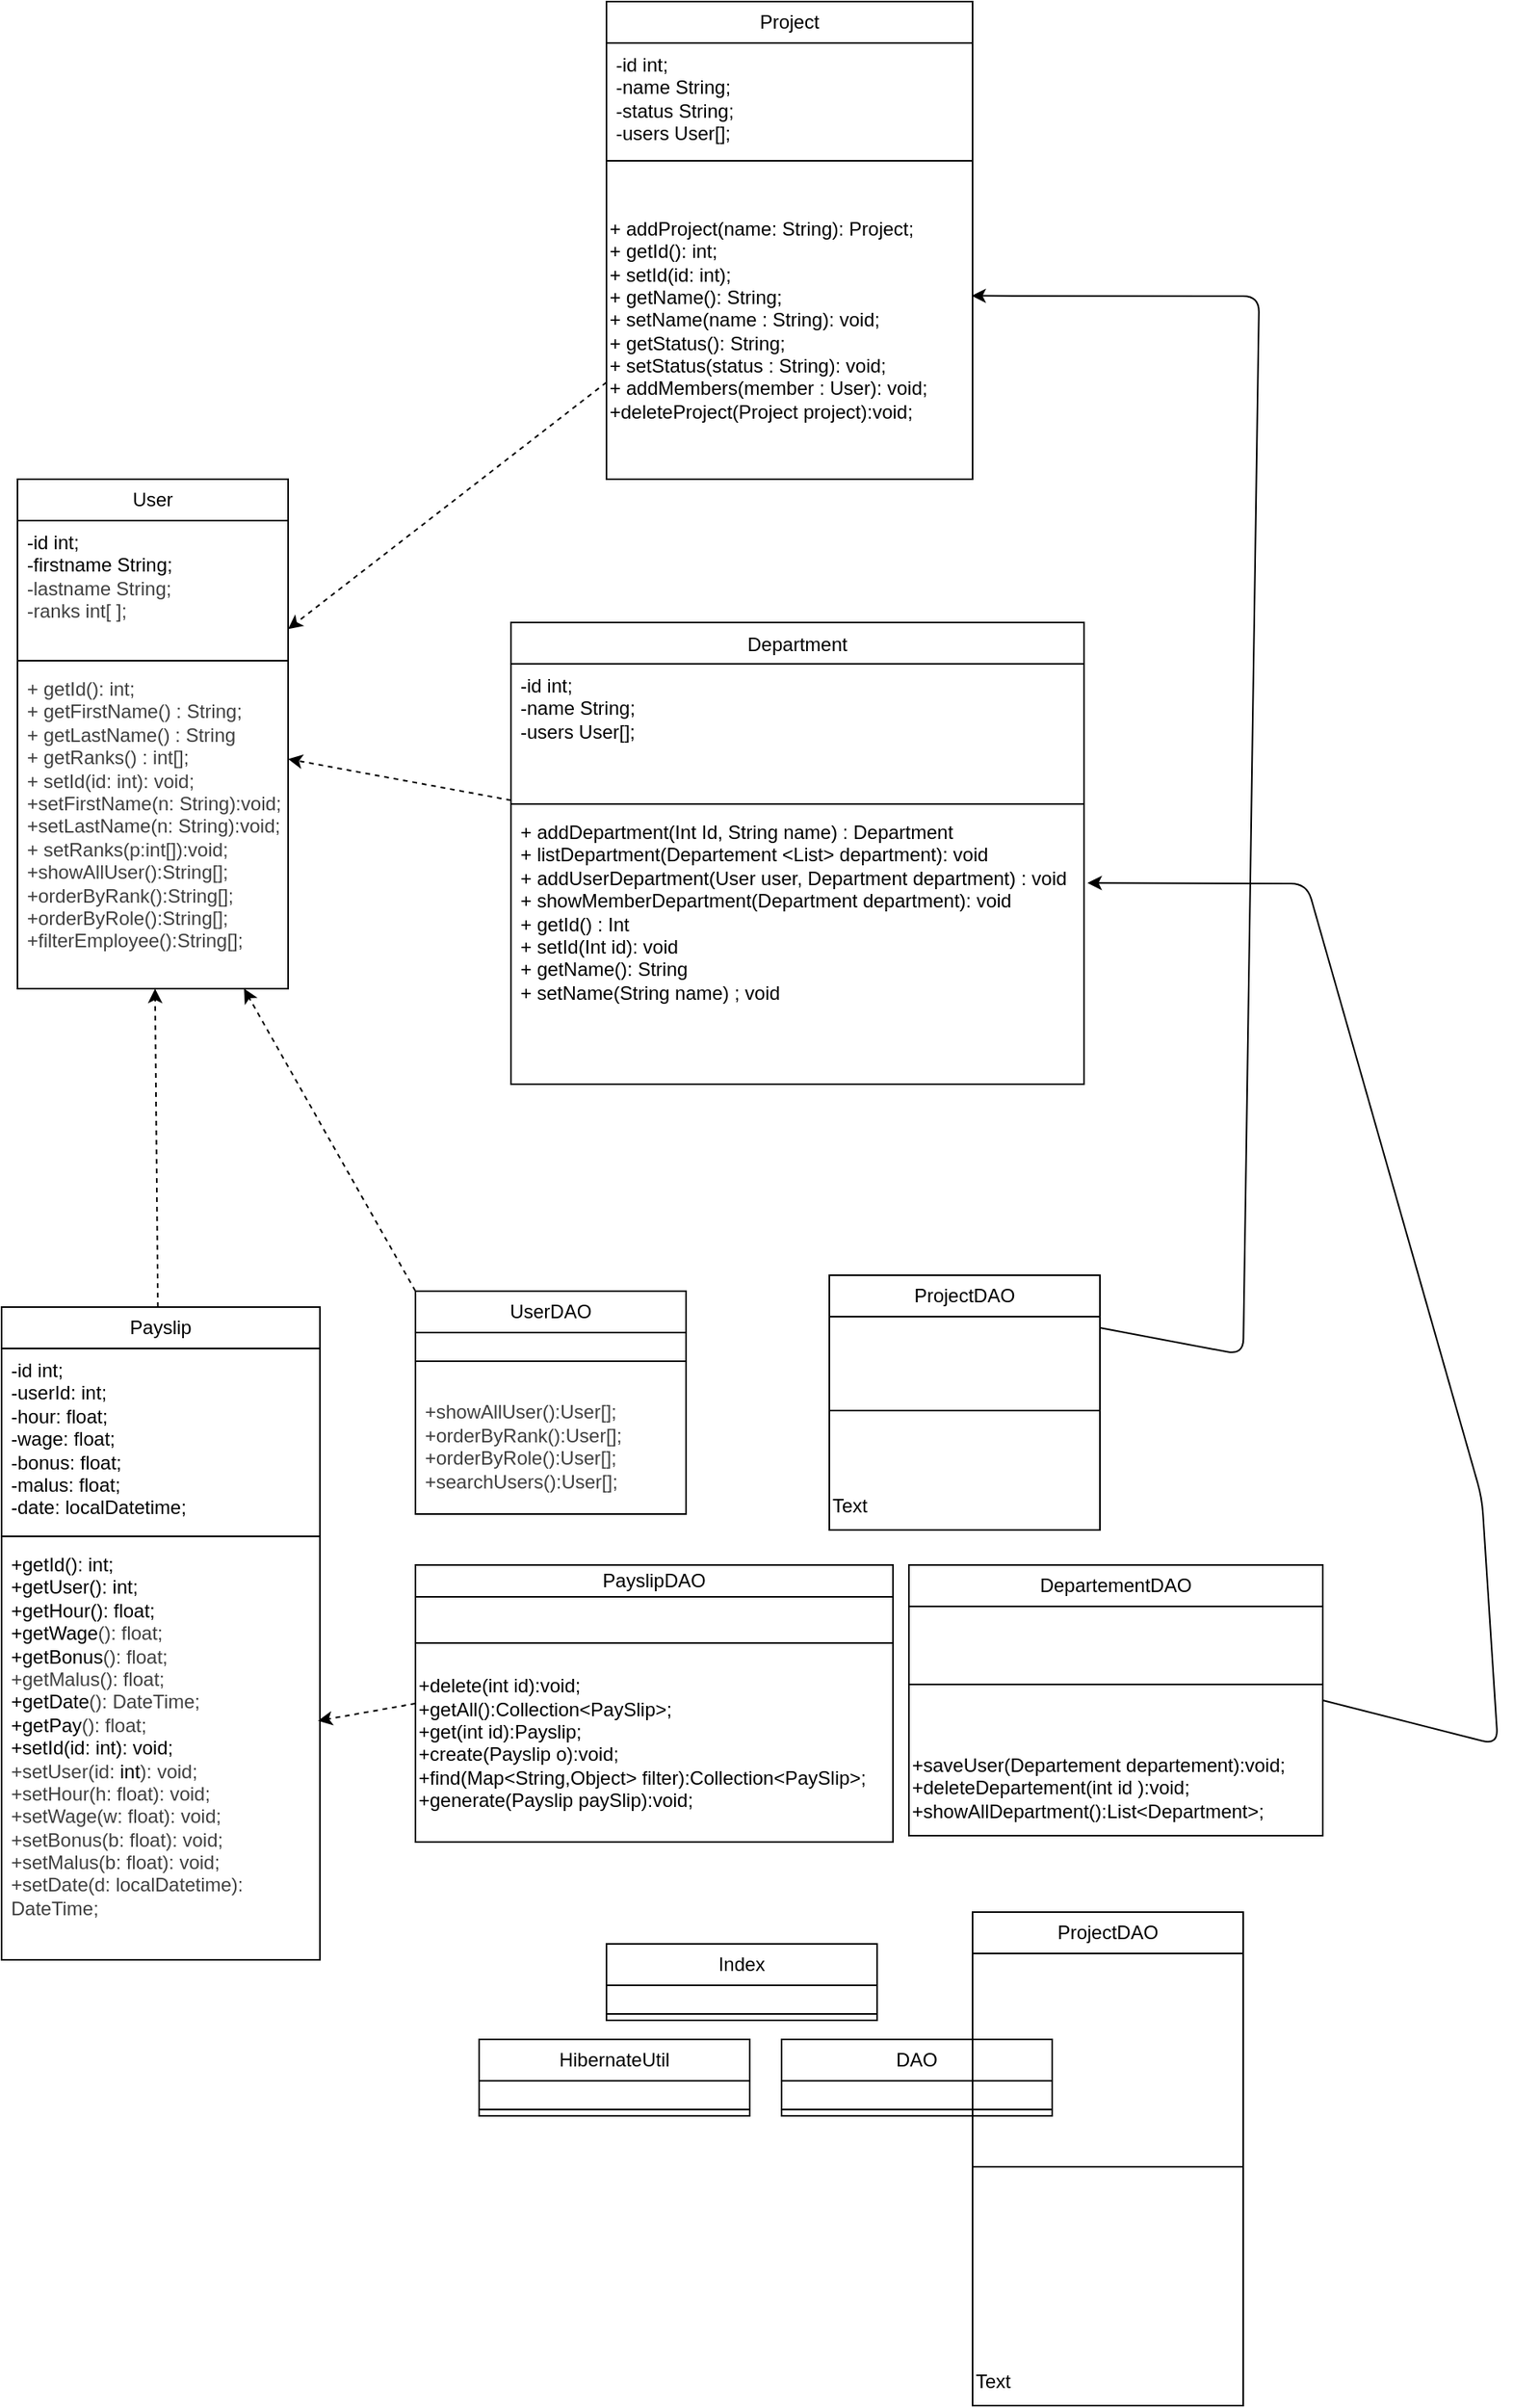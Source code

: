 <mxfile>
    <diagram id="JWikcjcx6eSsynmV0nZJ" name="Page-1">
        <mxGraphModel dx="655" dy="1995" grid="1" gridSize="10" guides="1" tooltips="1" connect="1" arrows="1" fold="1" page="1" pageScale="1" pageWidth="850" pageHeight="1100" math="0" shadow="0">
            <root>
                <mxCell id="0"/>
                <mxCell id="1" parent="0"/>
                <mxCell id="2" value="User" style="swimlane;fontStyle=0;childLayout=stackLayout;horizontal=1;startSize=26;fillColor=none;horizontalStack=0;resizeParent=1;resizeParentMax=0;resizeLast=0;collapsible=1;marginBottom=0;whiteSpace=wrap;html=1;" parent="1" vertex="1">
                    <mxGeometry x="30" y="-760" width="170" height="320" as="geometry">
                        <mxRectangle x="120" y="180" width="60" height="30" as="alternateBounds"/>
                    </mxGeometry>
                </mxCell>
                <mxCell id="3" value="-id int;&lt;div&gt;&lt;font color=&quot;#000000&quot;&gt;-firstname String&lt;/font&gt;&lt;span style=&quot;background-color: transparent;&quot;&gt;;&lt;/span&gt;&lt;/div&gt;&lt;div&gt;&lt;div&gt;&lt;span style=&quot;color: rgb(63, 63, 63);&quot;&gt;-lastn&lt;/span&gt;&lt;span style=&quot;background-color: transparent; color: rgb(63, 63, 63);&quot;&gt;ame String;&lt;/span&gt;&lt;/div&gt;&lt;/div&gt;&lt;div&gt;&lt;span style=&quot;background-color: transparent; color: rgb(63, 63, 63);&quot;&gt;-ranks int[ ];&lt;/span&gt;&lt;/div&gt;&lt;div&gt;&lt;span style=&quot;background-color: transparent; color: rgb(63, 63, 63);&quot;&gt;&lt;br&gt;&lt;/span&gt;&lt;/div&gt;" style="text;strokeColor=none;fillColor=none;align=left;verticalAlign=top;spacingLeft=4;spacingRight=4;overflow=hidden;rotatable=0;points=[[0,0.5],[1,0.5]];portConstraint=eastwest;whiteSpace=wrap;html=1;" parent="2" vertex="1">
                    <mxGeometry y="26" width="170" height="84" as="geometry"/>
                </mxCell>
                <mxCell id="4" value="" style="line;strokeWidth=1;fillColor=none;align=left;verticalAlign=middle;spacingTop=-1;spacingLeft=3;spacingRight=3;rotatable=0;labelPosition=right;points=[];portConstraint=eastwest;strokeColor=inherit;" parent="2" vertex="1">
                    <mxGeometry y="110" width="170" height="8" as="geometry"/>
                </mxCell>
                <mxCell id="5" value="&lt;div&gt;&lt;span style=&quot;background-color: transparent; color: rgb(63, 63, 63);&quot;&gt;+ getId(): int;&lt;/span&gt;&lt;/div&gt;&lt;div&gt;&lt;span style=&quot;background-color: transparent; color: rgb(63, 63, 63);&quot;&gt;+ getFirstName() : String;&lt;/span&gt;&lt;/div&gt;&lt;div&gt;&lt;span style=&quot;background-color: transparent; color: rgb(63, 63, 63);&quot;&gt;+ getLastName() : String&lt;/span&gt;&lt;/div&gt;&lt;div&gt;&lt;span style=&quot;background-color: transparent; color: rgb(63, 63, 63);&quot;&gt;+ getRanks() : int[];&lt;/span&gt;&lt;/div&gt;&lt;div&gt;&lt;div style=&quot;color: rgb(63, 63, 63); scrollbar-color: rgb(226, 226, 226) rgb(251, 251, 251);&quot;&gt;&lt;span style=&quot;scrollbar-color: rgb(226, 226, 226) rgb(251, 251, 251); background-color: transparent; color: rgb(63, 63, 63);&quot;&gt;+ setId(id: int): void;&lt;/span&gt;&lt;/div&gt;&lt;div style=&quot;color: rgb(63, 63, 63); scrollbar-color: rgb(226, 226, 226) rgb(251, 251, 251);&quot;&gt;&lt;span style=&quot;scrollbar-color: rgb(226, 226, 226) rgb(251, 251, 251); background-color: transparent; color: rgb(63, 63, 63);&quot;&gt;+setFirstName(n:&lt;/span&gt;&lt;span style=&quot;color: rgb(63, 63, 63); background-color: transparent;&quot;&gt;&amp;nbsp;&lt;/span&gt;&lt;span style=&quot;color: rgb(63, 63, 63); background-color: transparent;&quot;&gt;String&lt;/span&gt;&lt;span style=&quot;background-color: transparent;&quot;&gt;):void;&lt;/span&gt;&lt;/div&gt;&lt;div style=&quot;color: rgb(63, 63, 63); scrollbar-color: rgb(226, 226, 226) rgb(251, 251, 251);&quot;&gt;&lt;span style=&quot;scrollbar-color: rgb(226, 226, 226) rgb(251, 251, 251); background-color: transparent; color: rgb(63, 63, 63);&quot;&gt;+setLastName(n:&amp;nbsp;&lt;/span&gt;&lt;span style=&quot;color: rgb(63, 63, 63); background-color: transparent;&quot;&gt;String&lt;/span&gt;&lt;span style=&quot;background-color: transparent;&quot;&gt;):void;&lt;/span&gt;&lt;/div&gt;&lt;div style=&quot;color: rgb(63, 63, 63); scrollbar-color: rgb(226, 226, 226) rgb(251, 251, 251);&quot;&gt;&lt;span style=&quot;scrollbar-color: rgb(226, 226, 226) rgb(251, 251, 251); background-color: transparent; color: rgb(63, 63, 63);&quot;&gt;+ setRanks(p:int[]):void;&lt;/span&gt;&lt;/div&gt;&lt;/div&gt;&lt;div style=&quot;color: rgb(63, 63, 63); scrollbar-color: rgb(226, 226, 226) rgb(251, 251, 251);&quot;&gt;&lt;span style=&quot;scrollbar-color: rgb(226, 226, 226) rgb(251, 251, 251); background-color: transparent; color: rgb(63, 63, 63);&quot;&gt;+showAllUser():String[];&lt;/span&gt;&lt;/div&gt;&lt;div style=&quot;color: rgb(63, 63, 63); scrollbar-color: rgb(226, 226, 226) rgb(251, 251, 251);&quot;&gt;&lt;span style=&quot;scrollbar-color: rgb(226, 226, 226) rgb(251, 251, 251); background-color: transparent; color: rgb(63, 63, 63);&quot;&gt;+orderByRank():String[];&lt;/span&gt;&lt;/div&gt;&lt;div style=&quot;color: rgb(63, 63, 63); scrollbar-color: rgb(226, 226, 226) rgb(251, 251, 251);&quot;&gt;&lt;span style=&quot;scrollbar-color: rgb(226, 226, 226) rgb(251, 251, 251); background-color: transparent; color: rgb(63, 63, 63);&quot;&gt;+orderByRole():String[];&lt;/span&gt;&lt;/div&gt;&lt;div style=&quot;color: rgb(63, 63, 63); scrollbar-color: rgb(226, 226, 226) rgb(251, 251, 251);&quot;&gt;&lt;span style=&quot;scrollbar-color: rgb(226, 226, 226) rgb(251, 251, 251); background-color: transparent; color: rgb(63, 63, 63);&quot;&gt;+filterEmployee():String[];&lt;/span&gt;&lt;/div&gt;" style="text;strokeColor=none;fillColor=none;align=left;verticalAlign=top;spacingLeft=4;spacingRight=4;overflow=hidden;rotatable=0;points=[[0,0.5],[1,0.5]];portConstraint=eastwest;whiteSpace=wrap;html=1;" parent="2" vertex="1">
                    <mxGeometry y="118" width="170" height="202" as="geometry"/>
                </mxCell>
                <mxCell id="6" value="&lt;span style=&quot;font-weight: normal;&quot;&gt;Department&lt;/span&gt;" style="swimlane;fontStyle=1;align=center;verticalAlign=top;childLayout=stackLayout;horizontal=1;startSize=26;horizontalStack=0;resizeParent=1;resizeParentMax=0;resizeLast=0;collapsible=1;marginBottom=0;whiteSpace=wrap;html=1;" parent="1" vertex="1">
                    <mxGeometry x="340" y="-670" width="360" height="290" as="geometry"/>
                </mxCell>
                <mxCell id="7" value="-id int;&lt;div&gt;-name String;&lt;/div&gt;&lt;div&gt;-users User[];&lt;/div&gt;" style="text;strokeColor=none;fillColor=none;align=left;verticalAlign=top;spacingLeft=4;spacingRight=4;overflow=hidden;rotatable=0;points=[[0,0.5],[1,0.5]];portConstraint=eastwest;whiteSpace=wrap;html=1;" parent="6" vertex="1">
                    <mxGeometry y="26" width="360" height="84" as="geometry"/>
                </mxCell>
                <mxCell id="8" value="" style="line;strokeWidth=1;fillColor=none;align=left;verticalAlign=middle;spacingTop=-1;spacingLeft=3;spacingRight=3;rotatable=0;labelPosition=right;points=[];portConstraint=eastwest;strokeColor=inherit;" parent="6" vertex="1">
                    <mxGeometry y="110" width="360" height="8" as="geometry"/>
                </mxCell>
                <mxCell id="9" value="+ addDepartment(Int Id, String name) : Department&lt;div&gt;+ listDepartment(Departement &amp;lt;List&amp;gt; department): void&lt;/div&gt;&lt;div&gt;+ addUserDepartment(User user, Department department) : void&amp;nbsp;&lt;/div&gt;&lt;div&gt;+ showMemberDepartment(Department department): void&lt;/div&gt;&lt;div&gt;+ getId() : Int&lt;/div&gt;&lt;div&gt;+ setId(Int id): void&lt;/div&gt;&lt;div&gt;+ getName(): String&lt;/div&gt;&lt;div&gt;+ setName(String name) ; void&lt;/div&gt;&lt;div&gt;&lt;br&gt;&lt;/div&gt;&lt;div&gt;&amp;nbsp;&lt;/div&gt;" style="text;strokeColor=none;fillColor=none;align=left;verticalAlign=top;spacingLeft=4;spacingRight=4;overflow=hidden;rotatable=0;points=[[0,0.5],[1,0.5]];portConstraint=eastwest;whiteSpace=wrap;html=1;" parent="6" vertex="1">
                    <mxGeometry y="118" width="360" height="172" as="geometry"/>
                </mxCell>
                <mxCell id="10" value="Project" style="swimlane;fontStyle=0;childLayout=stackLayout;horizontal=1;startSize=26;fillColor=none;horizontalStack=0;resizeParent=1;resizeParentMax=0;resizeLast=0;collapsible=1;marginBottom=0;whiteSpace=wrap;html=1;" parent="1" vertex="1">
                    <mxGeometry x="400" y="-1060" width="230" height="300" as="geometry"/>
                </mxCell>
                <mxCell id="11" value="-id int;&lt;div&gt;&lt;span style=&quot;color: rgb(0, 0, 0);&quot;&gt;-name String;&lt;/span&gt;&lt;/div&gt;&lt;div&gt;&lt;span style=&quot;color: rgb(0, 0, 0);&quot;&gt;&lt;span style=&quot;color: rgb(0, 0, 0);&quot;&gt;-status String;&lt;/span&gt;&lt;/span&gt;&lt;/div&gt;&lt;div&gt;&lt;span style=&quot;color: rgb(0, 0, 0);&quot;&gt;&lt;span style=&quot;color: rgb(0, 0, 0);&quot;&gt;-users User[];&lt;/span&gt;&lt;/span&gt;&lt;/div&gt;" style="text;strokeColor=none;fillColor=none;align=left;verticalAlign=top;spacingLeft=4;spacingRight=4;overflow=hidden;rotatable=0;points=[[0,0.5],[1,0.5]];portConstraint=eastwest;whiteSpace=wrap;html=1;" parent="10" vertex="1">
                    <mxGeometry y="26" width="230" height="74" as="geometry"/>
                </mxCell>
                <mxCell id="12" value="&lt;div&gt;+ addProject(name: String): Project;&lt;/div&gt;+ getId(): int;&lt;div&gt;&lt;font color=&quot;#000000&quot;&gt;+ setId(id: int);&lt;br&gt;&lt;/font&gt;&lt;div&gt;+ getName(): String;&lt;/div&gt;&lt;div&gt;+ setName(name : String): void;&lt;/div&gt;&lt;div&gt;+ getStatus(): String;&lt;/div&gt;&lt;div&gt;+ setStatus(status : String): void;&lt;/div&gt;&lt;div&gt;+ addMembers(member : User): void;&lt;/div&gt;&lt;/div&gt;&lt;div&gt;+deleteProject(Project project):void;&lt;/div&gt;" style="html=1;whiteSpace=wrap;align=left;" parent="10" vertex="1">
                    <mxGeometry y="100" width="230" height="200" as="geometry"/>
                </mxCell>
                <mxCell id="13" style="edgeStyle=none;html=1;dashed=1;" parent="1" source="14" target="2" edge="1">
                    <mxGeometry relative="1" as="geometry"/>
                </mxCell>
                <mxCell id="14" value="Payslip" style="swimlane;fontStyle=0;childLayout=stackLayout;horizontal=1;startSize=26;fillColor=none;horizontalStack=0;resizeParent=1;resizeParentMax=0;resizeLast=0;collapsible=1;marginBottom=0;whiteSpace=wrap;html=1;" parent="1" vertex="1">
                    <mxGeometry x="20" y="-240" width="200" height="410" as="geometry">
                        <mxRectangle x="20" y="450" width="60" height="30" as="alternateBounds"/>
                    </mxGeometry>
                </mxCell>
                <mxCell id="15" value="-id int;&lt;div&gt;&lt;font color=&quot;#000000&quot;&gt;-userId: int;&lt;/font&gt;&lt;/div&gt;&lt;div&gt;&lt;font color=&quot;#000000&quot;&gt;-hour: float;&lt;/font&gt;&lt;/div&gt;&lt;div&gt;&lt;font color=&quot;#000000&quot;&gt;-wage: float;&lt;/font&gt;&lt;/div&gt;&lt;div&gt;&lt;font color=&quot;#000000&quot;&gt;-bonus: float;&lt;/font&gt;&lt;/div&gt;&lt;div&gt;&lt;font color=&quot;#000000&quot;&gt;&lt;span style=&quot;color: rgb(0, 0, 0);&quot;&gt;-malus: float;&lt;/span&gt;&lt;/font&gt;&lt;/div&gt;&lt;div&gt;&lt;font color=&quot;#000000&quot;&gt;-date: localDatetime;&lt;/font&gt;&lt;/div&gt;" style="text;strokeColor=none;fillColor=none;align=left;verticalAlign=top;spacingLeft=4;spacingRight=4;overflow=hidden;rotatable=0;points=[[0,0.5],[1,0.5]];portConstraint=eastwest;whiteSpace=wrap;html=1;" parent="14" vertex="1">
                    <mxGeometry y="26" width="200" height="114" as="geometry"/>
                </mxCell>
                <mxCell id="16" value="" style="line;strokeWidth=1;fillColor=none;align=left;verticalAlign=middle;spacingTop=-1;spacingLeft=3;spacingRight=3;rotatable=0;labelPosition=right;points=[];portConstraint=eastwest;strokeColor=inherit;" parent="14" vertex="1">
                    <mxGeometry y="140" width="200" height="8" as="geometry"/>
                </mxCell>
                <mxCell id="17" value="+getId(): int;&lt;div&gt;+getUser(): int;&lt;/div&gt;&lt;div&gt;+getHour(): float;&lt;/div&gt;&lt;div&gt;+getWage&lt;span style=&quot;color: rgb(63, 63, 63); background-color: transparent;&quot;&gt;(): float;&lt;/span&gt;&lt;/div&gt;&lt;div&gt;+getBonus&lt;span style=&quot;color: rgb(63, 63, 63); background-color: transparent;&quot;&gt;(): float;&lt;/span&gt;&lt;/div&gt;&lt;div&gt;&lt;span style=&quot;color: rgb(63, 63, 63); background-color: transparent;&quot;&gt;&lt;span style=&quot;color: rgb(63, 63, 63);&quot;&gt;+getMalus&lt;/span&gt;&lt;span style=&quot;scrollbar-color: rgb(226, 226, 226) rgb(251, 251, 251); background-color: transparent; color: rgb(63, 63, 63);&quot;&gt;(): float;&lt;/span&gt;&lt;/span&gt;&lt;/div&gt;&lt;div&gt;+getDate&lt;span style=&quot;color: rgb(63, 63, 63); background-color: transparent;&quot;&gt;(): DateTime;&lt;/span&gt;&lt;/div&gt;&lt;div&gt;+getPay&lt;span style=&quot;color: rgb(63, 63, 63); background-color: transparent;&quot;&gt;(): float;&lt;/span&gt;&lt;/div&gt;&lt;div&gt;&lt;span style=&quot;color: rgb(0, 0, 0);&quot;&gt;+setId(id:&amp;nbsp;&lt;/span&gt;&lt;span style=&quot;color: rgb(0, 0, 0); background-color: transparent;&quot;&gt;int&lt;/span&gt;&lt;span style=&quot;background-color: transparent;&quot;&gt;): void;&lt;/span&gt;&lt;/div&gt;&lt;div&gt;&lt;div style=&quot;color: rgb(63, 63, 63); scrollbar-color: rgb(226, 226, 226) rgb(251, 251, 251);&quot;&gt;+setUser(id:&amp;nbsp;&lt;span style=&quot;color: rgb(0, 0, 0); background-color: transparent;&quot;&gt;int&lt;/span&gt;&lt;span style=&quot;background-color: transparent;&quot;&gt;): void;&lt;/span&gt;&lt;/div&gt;&lt;div style=&quot;color: rgb(63, 63, 63); scrollbar-color: rgb(226, 226, 226) rgb(251, 251, 251);&quot;&gt;+setHour(h: float): void;&lt;/div&gt;&lt;div style=&quot;color: rgb(63, 63, 63); scrollbar-color: rgb(226, 226, 226) rgb(251, 251, 251);&quot;&gt;+setWage&lt;span style=&quot;color: rgb(63, 63, 63); scrollbar-color: rgb(226, 226, 226) rgb(251, 251, 251); background-color: transparent;&quot;&gt;(w: float): void;&lt;/span&gt;&lt;/div&gt;&lt;div style=&quot;color: rgb(63, 63, 63); scrollbar-color: rgb(226, 226, 226) rgb(251, 251, 251);&quot;&gt;+setBonus&lt;span style=&quot;color: rgb(63, 63, 63); scrollbar-color: rgb(226, 226, 226) rgb(251, 251, 251); background-color: transparent;&quot;&gt;(b: float): void;&lt;/span&gt;&lt;/div&gt;&lt;div style=&quot;color: rgb(63, 63, 63); scrollbar-color: rgb(226, 226, 226) rgb(251, 251, 251);&quot;&gt;&lt;span style=&quot;color: rgb(63, 63, 63); scrollbar-color: rgb(226, 226, 226) rgb(251, 251, 251); background-color: transparent;&quot;&gt;&lt;span style=&quot;color: rgb(63, 63, 63);&quot;&gt;+setMalus&lt;/span&gt;&lt;span style=&quot;scrollbar-color: rgb(226, 226, 226) rgb(251, 251, 251); background-color: transparent; color: rgb(63, 63, 63);&quot;&gt;(b: float): void;&lt;/span&gt;&lt;/span&gt;&lt;/div&gt;&lt;div style=&quot;color: rgb(63, 63, 63); scrollbar-color: rgb(226, 226, 226) rgb(251, 251, 251);&quot;&gt;+setDate&lt;span style=&quot;color: rgb(63, 63, 63); scrollbar-color: rgb(226, 226, 226) rgb(251, 251, 251); background-color: transparent;&quot;&gt;(d: localDatetime): DateTime;&lt;/span&gt;&lt;/div&gt;&lt;/div&gt;" style="text;strokeColor=none;fillColor=none;align=left;verticalAlign=top;spacingLeft=4;spacingRight=4;overflow=hidden;rotatable=0;points=[[0,0.5],[1,0.5]];portConstraint=eastwest;whiteSpace=wrap;html=1;" parent="14" vertex="1">
                    <mxGeometry y="148" width="200" height="262" as="geometry"/>
                </mxCell>
                <mxCell id="18" style="edgeStyle=none;html=1;dashed=1;" parent="1" source="10" target="2" edge="1">
                    <mxGeometry relative="1" as="geometry"/>
                </mxCell>
                <mxCell id="19" style="edgeStyle=none;html=1;dashed=1;" parent="1" source="6" target="2" edge="1">
                    <mxGeometry relative="1" as="geometry"/>
                </mxCell>
                <mxCell id="29" style="edgeStyle=none;html=1;exitX=0;exitY=0;exitDx=0;exitDy=0;dashed=1;" parent="1" source="24" target="5" edge="1">
                    <mxGeometry relative="1" as="geometry"/>
                </mxCell>
                <mxCell id="24" value="UserDAO" style="swimlane;fontStyle=0;childLayout=stackLayout;horizontal=1;startSize=26;fillColor=none;horizontalStack=0;resizeParent=1;resizeParentMax=0;resizeLast=0;collapsible=1;marginBottom=0;whiteSpace=wrap;html=1;" parent="1" vertex="1">
                    <mxGeometry x="280" y="-250" width="170" height="140" as="geometry">
                        <mxRectangle x="120" y="180" width="60" height="30" as="alternateBounds"/>
                    </mxGeometry>
                </mxCell>
                <mxCell id="25" value="&lt;div&gt;&lt;span style=&quot;background-color: transparent; color: rgb(63, 63, 63);&quot;&gt;&lt;br&gt;&lt;/span&gt;&lt;/div&gt;" style="text;strokeColor=none;fillColor=none;align=left;verticalAlign=top;spacingLeft=4;spacingRight=4;overflow=hidden;rotatable=0;points=[[0,0.5],[1,0.5]];portConstraint=eastwest;whiteSpace=wrap;html=1;" parent="24" vertex="1">
                    <mxGeometry y="26" width="170" height="14" as="geometry"/>
                </mxCell>
                <mxCell id="26" value="" style="line;strokeWidth=1;fillColor=none;align=left;verticalAlign=middle;spacingTop=-1;spacingLeft=3;spacingRight=3;rotatable=0;labelPosition=right;points=[];portConstraint=eastwest;strokeColor=inherit;" parent="24" vertex="1">
                    <mxGeometry y="40" width="170" height="8" as="geometry"/>
                </mxCell>
                <mxCell id="27" value="&lt;div&gt;&lt;br&gt;&lt;/div&gt;&lt;div style=&quot;color: rgb(63, 63, 63); scrollbar-color: rgb(226, 226, 226) rgb(251, 251, 251);&quot;&gt;&lt;span style=&quot;scrollbar-color: rgb(226, 226, 226) rgb(251, 251, 251); background-color: transparent; color: rgb(63, 63, 63);&quot;&gt;+showAllUser():User[];&lt;/span&gt;&lt;/div&gt;&lt;div style=&quot;color: rgb(63, 63, 63); scrollbar-color: rgb(226, 226, 226) rgb(251, 251, 251);&quot;&gt;&lt;span style=&quot;scrollbar-color: rgb(226, 226, 226) rgb(251, 251, 251); background-color: transparent; color: rgb(63, 63, 63);&quot;&gt;+orderByRank():User[];&lt;/span&gt;&lt;/div&gt;&lt;div style=&quot;color: rgb(63, 63, 63); scrollbar-color: rgb(226, 226, 226) rgb(251, 251, 251);&quot;&gt;&lt;span style=&quot;scrollbar-color: rgb(226, 226, 226) rgb(251, 251, 251); background-color: transparent; color: rgb(63, 63, 63);&quot;&gt;+orderByRole():User[];&lt;/span&gt;&lt;/div&gt;&lt;div style=&quot;color: rgb(63, 63, 63); scrollbar-color: rgb(226, 226, 226) rgb(251, 251, 251);&quot;&gt;&lt;span style=&quot;scrollbar-color: rgb(226, 226, 226) rgb(251, 251, 251); background-color: transparent; color: rgb(63, 63, 63);&quot;&gt;+searchUsers():User[];&lt;/span&gt;&lt;/div&gt;" style="text;strokeColor=none;fillColor=none;align=left;verticalAlign=top;spacingLeft=4;spacingRight=4;overflow=hidden;rotatable=0;points=[[0,0.5],[1,0.5]];portConstraint=eastwest;whiteSpace=wrap;html=1;" parent="24" vertex="1">
                    <mxGeometry y="48" width="170" height="92" as="geometry"/>
                </mxCell>
                <mxCell id="30" value="ProjectDAO" style="swimlane;fontStyle=0;childLayout=stackLayout;horizontal=1;startSize=26;fillColor=none;horizontalStack=0;resizeParent=1;resizeParentMax=0;resizeLast=0;collapsible=1;marginBottom=0;whiteSpace=wrap;html=1;" vertex="1" parent="1">
                    <mxGeometry x="540" y="-260" width="170" height="160" as="geometry">
                        <mxRectangle x="120" y="180" width="60" height="30" as="alternateBounds"/>
                    </mxGeometry>
                </mxCell>
                <mxCell id="31" value="&lt;div&gt;&lt;span style=&quot;background-color: transparent; color: rgb(63, 63, 63);&quot;&gt;&lt;br&gt;&lt;/span&gt;&lt;/div&gt;" style="text;strokeColor=none;fillColor=none;align=left;verticalAlign=top;spacingLeft=4;spacingRight=4;overflow=hidden;rotatable=0;points=[[0,0.5],[1,0.5]];portConstraint=eastwest;whiteSpace=wrap;html=1;" vertex="1" parent="30">
                    <mxGeometry y="26" width="170" height="14" as="geometry"/>
                </mxCell>
                <mxCell id="32" value="" style="line;strokeWidth=1;fillColor=none;align=left;verticalAlign=middle;spacingTop=-1;spacingLeft=3;spacingRight=3;rotatable=0;labelPosition=right;points=[];portConstraint=eastwest;strokeColor=inherit;" vertex="1" parent="30">
                    <mxGeometry y="40" width="170" height="90" as="geometry"/>
                </mxCell>
                <mxCell id="63" value="Text" style="text;html=1;align=left;verticalAlign=middle;resizable=0;points=[];autosize=1;strokeColor=none;fillColor=none;" vertex="1" parent="30">
                    <mxGeometry y="130" width="170" height="30" as="geometry"/>
                </mxCell>
                <mxCell id="34" value="PayslipDAO" style="swimlane;fontStyle=0;childLayout=stackLayout;horizontal=1;startSize=20;fillColor=none;horizontalStack=0;resizeParent=1;resizeParentMax=0;resizeLast=0;collapsible=1;marginBottom=0;whiteSpace=wrap;html=1;" vertex="1" parent="1">
                    <mxGeometry x="280" y="-78" width="300" height="174" as="geometry">
                        <mxRectangle x="120" y="180" width="60" height="30" as="alternateBounds"/>
                    </mxGeometry>
                </mxCell>
                <mxCell id="35" value="&lt;div&gt;&lt;span style=&quot;background-color: transparent; color: rgb(63, 63, 63);&quot;&gt;&lt;br&gt;&lt;/span&gt;&lt;/div&gt;" style="text;strokeColor=none;fillColor=none;align=left;verticalAlign=top;spacingLeft=4;spacingRight=4;overflow=hidden;rotatable=0;points=[[0,0.5],[1,0.5]];portConstraint=eastwest;whiteSpace=wrap;html=1;" vertex="1" parent="34">
                    <mxGeometry y="20" width="300" height="14" as="geometry"/>
                </mxCell>
                <mxCell id="36" value="" style="line;strokeWidth=1;fillColor=none;align=left;verticalAlign=middle;spacingTop=-1;spacingLeft=3;spacingRight=3;rotatable=0;labelPosition=right;points=[];portConstraint=eastwest;strokeColor=inherit;" vertex="1" parent="34">
                    <mxGeometry y="34" width="300" height="30" as="geometry"/>
                </mxCell>
                <mxCell id="58" value="+delete(int id):void;&lt;div&gt;+getAll():Collection&amp;lt;PaySlip&amp;gt;;&lt;/div&gt;&lt;div&gt;+get(int id):Payslip;&lt;/div&gt;&lt;div&gt;+create(Payslip o):void;&lt;/div&gt;&lt;div&gt;+find(Map&amp;lt;String,Object&amp;gt; filter):Collection&amp;lt;PaySlip&amp;gt;;&lt;/div&gt;&lt;div&gt;+generate(Payslip paySlip):void;&lt;/div&gt;&lt;div&gt;&lt;br&gt;&lt;/div&gt;" style="text;html=1;align=left;verticalAlign=middle;resizable=0;points=[];autosize=1;strokeColor=none;fillColor=none;" vertex="1" parent="34">
                    <mxGeometry y="64" width="300" height="110" as="geometry"/>
                </mxCell>
                <mxCell id="39" style="edgeStyle=none;html=1;exitX=0;exitY=0.5;exitDx=0;exitDy=0;entryX=0.994;entryY=0.427;entryDx=0;entryDy=0;entryPerimeter=0;dashed=1;" edge="1" parent="1" source="34" target="17">
                    <mxGeometry relative="1" as="geometry"/>
                </mxCell>
                <mxCell id="40" value="HibernateUtil" style="swimlane;fontStyle=0;childLayout=stackLayout;horizontal=1;startSize=26;fillColor=none;horizontalStack=0;resizeParent=1;resizeParentMax=0;resizeLast=0;collapsible=1;marginBottom=0;whiteSpace=wrap;html=1;" vertex="1" parent="1">
                    <mxGeometry x="320" y="220" width="170" height="48" as="geometry">
                        <mxRectangle x="120" y="180" width="60" height="30" as="alternateBounds"/>
                    </mxGeometry>
                </mxCell>
                <mxCell id="41" value="&lt;div&gt;&lt;span style=&quot;background-color: transparent; color: rgb(63, 63, 63);&quot;&gt;&lt;br&gt;&lt;/span&gt;&lt;/div&gt;" style="text;strokeColor=none;fillColor=none;align=left;verticalAlign=top;spacingLeft=4;spacingRight=4;overflow=hidden;rotatable=0;points=[[0,0.5],[1,0.5]];portConstraint=eastwest;whiteSpace=wrap;html=1;" vertex="1" parent="40">
                    <mxGeometry y="26" width="170" height="14" as="geometry"/>
                </mxCell>
                <mxCell id="42" value="" style="line;strokeWidth=1;fillColor=none;align=left;verticalAlign=middle;spacingTop=-1;spacingLeft=3;spacingRight=3;rotatable=0;labelPosition=right;points=[];portConstraint=eastwest;strokeColor=inherit;" vertex="1" parent="40">
                    <mxGeometry y="40" width="170" height="8" as="geometry"/>
                </mxCell>
                <mxCell id="43" value="DepartementDAO" style="swimlane;fontStyle=0;childLayout=stackLayout;horizontal=1;startSize=26;fillColor=none;horizontalStack=0;resizeParent=1;resizeParentMax=0;resizeLast=0;collapsible=1;marginBottom=0;whiteSpace=wrap;html=1;" vertex="1" parent="1">
                    <mxGeometry x="590" y="-78" width="260" height="170" as="geometry">
                        <mxRectangle x="120" y="180" width="60" height="30" as="alternateBounds"/>
                    </mxGeometry>
                </mxCell>
                <mxCell id="44" value="&lt;div&gt;&lt;span style=&quot;background-color: transparent; color: rgb(63, 63, 63);&quot;&gt;&lt;br&gt;&lt;/span&gt;&lt;/div&gt;" style="text;strokeColor=none;fillColor=none;align=left;verticalAlign=top;spacingLeft=4;spacingRight=4;overflow=hidden;rotatable=0;points=[[0,0.5],[1,0.5]];portConstraint=eastwest;whiteSpace=wrap;html=1;" vertex="1" parent="43">
                    <mxGeometry y="26" width="260" height="14" as="geometry"/>
                </mxCell>
                <mxCell id="45" value="" style="line;strokeWidth=1;fillColor=none;align=left;verticalAlign=middle;spacingTop=-1;spacingLeft=3;spacingRight=3;rotatable=0;labelPosition=right;points=[];portConstraint=eastwest;strokeColor=inherit;" vertex="1" parent="43">
                    <mxGeometry y="40" width="260" height="70" as="geometry"/>
                </mxCell>
                <mxCell id="54" value="+saveUser(Departement departement):void;&lt;div&gt;+deleteDepartement(int id ):void;&lt;/div&gt;&lt;div&gt;+showAllDepartment():List&amp;lt;Department&amp;gt;;&lt;/div&gt;" style="text;html=1;align=left;verticalAlign=middle;resizable=0;points=[];autosize=1;strokeColor=none;fillColor=none;" vertex="1" parent="43">
                    <mxGeometry y="110" width="260" height="60" as="geometry"/>
                </mxCell>
                <mxCell id="46" style="edgeStyle=none;html=1;exitX=1;exitY=0.5;exitDx=0;exitDy=0;entryX=1.006;entryY=0.265;entryDx=0;entryDy=0;entryPerimeter=0;" edge="1" parent="1" source="43" target="9">
                    <mxGeometry relative="1" as="geometry">
                        <Array as="points">
                            <mxPoint x="960" y="35"/>
                            <mxPoint x="950" y="-120"/>
                            <mxPoint x="840" y="-506"/>
                        </Array>
                    </mxGeometry>
                </mxCell>
                <mxCell id="47" style="edgeStyle=none;html=1;exitX=1;exitY=0.5;exitDx=0;exitDy=0;entryX=0.997;entryY=0.424;entryDx=0;entryDy=0;entryPerimeter=0;" edge="1" parent="1" source="31" target="12">
                    <mxGeometry relative="1" as="geometry">
                        <Array as="points">
                            <mxPoint x="800" y="-210"/>
                            <mxPoint x="810" y="-875"/>
                        </Array>
                    </mxGeometry>
                </mxCell>
                <mxCell id="48" value="DAO" style="swimlane;fontStyle=0;childLayout=stackLayout;horizontal=1;startSize=26;fillColor=none;horizontalStack=0;resizeParent=1;resizeParentMax=0;resizeLast=0;collapsible=1;marginBottom=0;whiteSpace=wrap;html=1;" vertex="1" parent="1">
                    <mxGeometry x="510" y="220" width="170" height="48" as="geometry">
                        <mxRectangle x="120" y="180" width="60" height="30" as="alternateBounds"/>
                    </mxGeometry>
                </mxCell>
                <mxCell id="49" value="&lt;div&gt;&lt;span style=&quot;background-color: transparent; color: rgb(63, 63, 63);&quot;&gt;&lt;br&gt;&lt;/span&gt;&lt;/div&gt;" style="text;strokeColor=none;fillColor=none;align=left;verticalAlign=top;spacingLeft=4;spacingRight=4;overflow=hidden;rotatable=0;points=[[0,0.5],[1,0.5]];portConstraint=eastwest;whiteSpace=wrap;html=1;" vertex="1" parent="48">
                    <mxGeometry y="26" width="170" height="14" as="geometry"/>
                </mxCell>
                <mxCell id="50" value="" style="line;strokeWidth=1;fillColor=none;align=left;verticalAlign=middle;spacingTop=-1;spacingLeft=3;spacingRight=3;rotatable=0;labelPosition=right;points=[];portConstraint=eastwest;strokeColor=inherit;" vertex="1" parent="48">
                    <mxGeometry y="40" width="170" height="8" as="geometry"/>
                </mxCell>
                <mxCell id="55" value="Index" style="swimlane;fontStyle=0;childLayout=stackLayout;horizontal=1;startSize=26;fillColor=none;horizontalStack=0;resizeParent=1;resizeParentMax=0;resizeLast=0;collapsible=1;marginBottom=0;whiteSpace=wrap;html=1;" vertex="1" parent="1">
                    <mxGeometry x="400" y="160" width="170" height="48" as="geometry">
                        <mxRectangle x="120" y="180" width="60" height="30" as="alternateBounds"/>
                    </mxGeometry>
                </mxCell>
                <mxCell id="56" value="&lt;div&gt;&lt;span style=&quot;background-color: transparent; color: rgb(63, 63, 63);&quot;&gt;&lt;br&gt;&lt;/span&gt;&lt;/div&gt;" style="text;strokeColor=none;fillColor=none;align=left;verticalAlign=top;spacingLeft=4;spacingRight=4;overflow=hidden;rotatable=0;points=[[0,0.5],[1,0.5]];portConstraint=eastwest;whiteSpace=wrap;html=1;" vertex="1" parent="55">
                    <mxGeometry y="26" width="170" height="14" as="geometry"/>
                </mxCell>
                <mxCell id="57" value="" style="line;strokeWidth=1;fillColor=none;align=left;verticalAlign=middle;spacingTop=-1;spacingLeft=3;spacingRight=3;rotatable=0;labelPosition=right;points=[];portConstraint=eastwest;strokeColor=inherit;" vertex="1" parent="55">
                    <mxGeometry y="40" width="170" height="8" as="geometry"/>
                </mxCell>
                <mxCell id="59" value="ProjectDAO" style="swimlane;fontStyle=0;childLayout=stackLayout;horizontal=1;startSize=26;fillColor=none;horizontalStack=0;resizeParent=1;resizeParentMax=0;resizeLast=0;collapsible=1;marginBottom=0;whiteSpace=wrap;html=1;" vertex="1" parent="1">
                    <mxGeometry x="630" y="140" width="170" height="310" as="geometry">
                        <mxRectangle x="120" y="180" width="60" height="30" as="alternateBounds"/>
                    </mxGeometry>
                </mxCell>
                <mxCell id="60" value="&lt;div&gt;&lt;span style=&quot;background-color: transparent; color: rgb(63, 63, 63);&quot;&gt;&lt;br&gt;&lt;/span&gt;&lt;/div&gt;" style="text;strokeColor=none;fillColor=none;align=left;verticalAlign=top;spacingLeft=4;spacingRight=4;overflow=hidden;rotatable=0;points=[[0,0.5],[1,0.5]];portConstraint=eastwest;whiteSpace=wrap;html=1;" vertex="1" parent="59">
                    <mxGeometry y="26" width="170" height="14" as="geometry"/>
                </mxCell>
                <mxCell id="61" value="" style="line;strokeWidth=1;fillColor=none;align=left;verticalAlign=middle;spacingTop=-1;spacingLeft=3;spacingRight=3;rotatable=0;labelPosition=right;points=[];portConstraint=eastwest;strokeColor=inherit;" vertex="1" parent="59">
                    <mxGeometry y="40" width="170" height="240" as="geometry"/>
                </mxCell>
                <mxCell id="62" value="Text" style="text;html=1;align=left;verticalAlign=middle;resizable=0;points=[];autosize=1;strokeColor=none;fillColor=none;" vertex="1" parent="59">
                    <mxGeometry y="280" width="170" height="30" as="geometry"/>
                </mxCell>
            </root>
        </mxGraphModel>
    </diagram>
    <diagram id="qSrQTYkoPOYAyLsCWxX0" name="Page-1">
        <mxGraphModel grid="1" page="1" gridSize="10" guides="1" tooltips="1" connect="1" arrows="1" fold="1" pageScale="1" pageWidth="850" pageHeight="1100" math="0" shadow="0">
            <root>
                <mxCell id="0"/>
                <mxCell id="1" parent="0"/>
                <mxCell id="3" value="User" style="swimlane;fontStyle=0;childLayout=stackLayout;horizontal=1;startSize=26;fillColor=none;horizontalStack=0;resizeParent=1;resizeParentMax=0;resizeLast=0;collapsible=1;marginBottom=0;whiteSpace=wrap;html=1;" parent="1" vertex="1">
                    <mxGeometry x="20" y="170" width="170" height="260" as="geometry">
                        <mxRectangle x="120" y="180" width="60" height="30" as="alternateBounds"/>
                    </mxGeometry>
                </mxCell>
                <mxCell id="4" value="-id int;&lt;div&gt;&lt;font color=&quot;#000000&quot;&gt;-firstname String&lt;/font&gt;&lt;span style=&quot;background-color: transparent;&quot;&gt;;&lt;/span&gt;&lt;/div&gt;&lt;div&gt;&lt;div&gt;&lt;span style=&quot;color: rgb(63, 63, 63);&quot;&gt;-lastn&lt;/span&gt;&lt;span style=&quot;background-color: transparent; color: rgb(63, 63, 63);&quot;&gt;ame String;&lt;/span&gt;&lt;/div&gt;&lt;/div&gt;&lt;div&gt;&lt;span style=&quot;background-color: transparent; color: rgb(63, 63, 63);&quot;&gt;-ranks int[ ];&lt;/span&gt;&lt;/div&gt;&lt;div&gt;&lt;span style=&quot;background-color: transparent; color: rgb(63, 63, 63);&quot;&gt;&lt;br&gt;&lt;/span&gt;&lt;/div&gt;" style="text;strokeColor=none;fillColor=none;align=left;verticalAlign=top;spacingLeft=4;spacingRight=4;overflow=hidden;rotatable=0;points=[[0,0.5],[1,0.5]];portConstraint=eastwest;whiteSpace=wrap;html=1;" parent="3" vertex="1">
                    <mxGeometry y="26" width="170" height="84" as="geometry"/>
                </mxCell>
                <mxCell id="14" value="" style="line;strokeWidth=1;fillColor=none;align=left;verticalAlign=middle;spacingTop=-1;spacingLeft=3;spacingRight=3;rotatable=0;labelPosition=right;points=[];portConstraint=eastwest;strokeColor=inherit;" parent="3" vertex="1">
                    <mxGeometry y="110" width="170" height="8" as="geometry"/>
                </mxCell>
                <mxCell id="15" value="&lt;div&gt;&lt;span style=&quot;background-color: transparent; color: rgb(63, 63, 63);&quot;&gt;+ getId(): int;&lt;/span&gt;&lt;/div&gt;&lt;div&gt;&lt;span style=&quot;background-color: transparent; color: rgb(63, 63, 63);&quot;&gt;+ getFirstName() : String;&lt;/span&gt;&lt;/div&gt;&lt;div&gt;&lt;span style=&quot;background-color: transparent; color: rgb(63, 63, 63);&quot;&gt;+ getLastName() : String&lt;/span&gt;&lt;/div&gt;&lt;div&gt;&lt;span style=&quot;background-color: transparent; color: rgb(63, 63, 63);&quot;&gt;+ getRanks() : int[];&lt;/span&gt;&lt;/div&gt;&lt;div&gt;&lt;div style=&quot;color: rgb(63, 63, 63); scrollbar-color: rgb(226, 226, 226) rgb(251, 251, 251);&quot;&gt;&lt;span style=&quot;scrollbar-color: rgb(226, 226, 226) rgb(251, 251, 251); background-color: transparent; color: rgb(63, 63, 63);&quot;&gt;+ setId(id: int): void;&lt;/span&gt;&lt;/div&gt;&lt;div style=&quot;color: rgb(63, 63, 63); scrollbar-color: rgb(226, 226, 226) rgb(251, 251, 251);&quot;&gt;&lt;span style=&quot;scrollbar-color: rgb(226, 226, 226) rgb(251, 251, 251); background-color: transparent; color: rgb(63, 63, 63);&quot;&gt;+ setFirstName(n:&lt;/span&gt;&lt;span style=&quot;color: rgb(63, 63, 63); background-color: transparent;&quot;&gt;&amp;nbsp;&lt;/span&gt;&lt;span style=&quot;color: rgb(63, 63, 63); background-color: transparent;&quot;&gt;String&lt;/span&gt;&lt;span style=&quot;background-color: transparent;&quot;&gt;);&lt;/span&gt;&lt;/div&gt;&lt;div style=&quot;color: rgb(63, 63, 63); scrollbar-color: rgb(226, 226, 226) rgb(251, 251, 251);&quot;&gt;&lt;span style=&quot;scrollbar-color: rgb(226, 226, 226) rgb(251, 251, 251); background-color: transparent; color: rgb(63, 63, 63);&quot;&gt;+ setLastName(n:&amp;nbsp;&lt;/span&gt;&lt;span style=&quot;color: rgb(63, 63, 63); background-color: transparent;&quot;&gt;String&lt;/span&gt;&lt;span style=&quot;background-color: transparent;&quot;&gt;);&lt;/span&gt;&lt;/div&gt;&lt;div style=&quot;color: rgb(63, 63, 63); scrollbar-color: rgb(226, 226, 226) rgb(251, 251, 251);&quot;&gt;&lt;span style=&quot;scrollbar-color: rgb(226, 226, 226) rgb(251, 251, 251); background-color: transparent; color: rgb(63, 63, 63);&quot;&gt;+ setRanks(p: int[]);&lt;/span&gt;&lt;/div&gt;&lt;/div&gt;" style="text;strokeColor=none;fillColor=none;align=left;verticalAlign=top;spacingLeft=4;spacingRight=4;overflow=hidden;rotatable=0;points=[[0,0.5],[1,0.5]];portConstraint=eastwest;whiteSpace=wrap;html=1;" parent="3" vertex="1">
                    <mxGeometry y="118" width="170" height="142" as="geometry"/>
                </mxCell>
                <mxCell id="6" value="&lt;span style=&quot;font-weight: normal;&quot;&gt;Department&lt;/span&gt;" style="swimlane;fontStyle=1;align=center;verticalAlign=top;childLayout=stackLayout;horizontal=1;startSize=26;horizontalStack=0;resizeParent=1;resizeParentMax=0;resizeLast=0;collapsible=1;marginBottom=0;whiteSpace=wrap;html=1;" parent="1" vertex="1">
                    <mxGeometry x="330" y="260" width="360" height="290" as="geometry"/>
                </mxCell>
                <mxCell id="7" value="-id int;&lt;div&gt;-name String;&lt;/div&gt;&lt;div&gt;&lt;br&gt;&lt;/div&gt;" style="text;strokeColor=none;fillColor=none;align=left;verticalAlign=top;spacingLeft=4;spacingRight=4;overflow=hidden;rotatable=0;points=[[0,0.5],[1,0.5]];portConstraint=eastwest;whiteSpace=wrap;html=1;" parent="6" vertex="1">
                    <mxGeometry y="26" width="360" height="84" as="geometry"/>
                </mxCell>
                <mxCell id="8" value="" style="line;strokeWidth=1;fillColor=none;align=left;verticalAlign=middle;spacingTop=-1;spacingLeft=3;spacingRight=3;rotatable=0;labelPosition=right;points=[];portConstraint=eastwest;strokeColor=inherit;" parent="6" vertex="1">
                    <mxGeometry y="110" width="360" height="8" as="geometry"/>
                </mxCell>
                <mxCell id="9" value="+ addDepartment(Int Id, String name) : Department&lt;div&gt;+ listDepartment(Departement &amp;lt;List&amp;gt; department): void&lt;/div&gt;&lt;div&gt;+ addUserDepartment(User user, Department department) : void&amp;nbsp;&lt;/div&gt;&lt;div&gt;+ showMemberDepartment(Department department): void&lt;/div&gt;&lt;div&gt;+ getId() : Int&lt;/div&gt;&lt;div&gt;+ setId(Int id): void&lt;/div&gt;&lt;div&gt;+ getName(): String&lt;/div&gt;&lt;div&gt;+ setName(String name) ; void&lt;/div&gt;&lt;div&gt;&lt;br&gt;&lt;/div&gt;&lt;div&gt;&amp;nbsp;&lt;/div&gt;" style="text;strokeColor=none;fillColor=none;align=left;verticalAlign=top;spacingLeft=4;spacingRight=4;overflow=hidden;rotatable=0;points=[[0,0.5],[1,0.5]];portConstraint=eastwest;whiteSpace=wrap;html=1;" parent="6" vertex="1">
                    <mxGeometry y="118" width="360" height="172" as="geometry"/>
                </mxCell>
                <mxCell id="hyKw9IQdGvK912AcrTop-15" value="Project" style="swimlane;fontStyle=0;childLayout=stackLayout;horizontal=1;startSize=26;fillColor=none;horizontalStack=0;resizeParent=1;resizeParentMax=0;resizeLast=0;collapsible=1;marginBottom=0;whiteSpace=wrap;html=1;" parent="1" vertex="1">
                    <mxGeometry x="390" y="-120" width="230" height="280" as="geometry"/>
                </mxCell>
                <mxCell id="hyKw9IQdGvK912AcrTop-16" value="-id int;&lt;div&gt;&lt;span style=&quot;color: rgb(0, 0, 0);&quot;&gt;-name String;&lt;/span&gt;&lt;/div&gt;&lt;div&gt;&lt;span style=&quot;color: rgb(0, 0, 0);&quot;&gt;&lt;span style=&quot;color: rgb(0, 0, 0);&quot;&gt;-status String;&lt;/span&gt;&lt;/span&gt;&lt;/div&gt;" style="text;strokeColor=none;fillColor=none;align=left;verticalAlign=top;spacingLeft=4;spacingRight=4;overflow=hidden;rotatable=0;points=[[0,0.5],[1,0.5]];portConstraint=eastwest;whiteSpace=wrap;html=1;" parent="hyKw9IQdGvK912AcrTop-15" vertex="1">
                    <mxGeometry y="26" width="230" height="54" as="geometry"/>
                </mxCell>
                <mxCell id="hyKw9IQdGvK912AcrTop-19" value="&lt;div&gt;+ addProject(name: String): Project;&lt;/div&gt;+ getId(): int;&lt;div&gt;&lt;font color=&quot;#000000&quot;&gt;+ setId(id: int);&lt;br&gt;&lt;/font&gt;&lt;div&gt;+ getName(): String;&lt;/div&gt;&lt;div&gt;+ setName(name : String): void;&lt;/div&gt;&lt;div&gt;+ getStatus(): String;&lt;/div&gt;&lt;div&gt;+ setStatus(status : String): void;&lt;/div&gt;&lt;div&gt;+ addMembers(member : User): void;&lt;/div&gt;&lt;/div&gt;&lt;div&gt;+deleteProject(Project project):void;&lt;/div&gt;" style="html=1;whiteSpace=wrap;align=left;" parent="hyKw9IQdGvK912AcrTop-15" vertex="1">
                    <mxGeometry y="80" width="230" height="200" as="geometry"/>
                </mxCell>
                <mxCell id="22" style="edgeStyle=none;html=1;dashed=1;" parent="1" source="16" target="3" edge="1">
                    <mxGeometry relative="1" as="geometry"/>
                </mxCell>
                <mxCell id="16" value="Payslip" style="swimlane;fontStyle=0;childLayout=stackLayout;horizontal=1;startSize=26;fillColor=none;horizontalStack=0;resizeParent=1;resizeParentMax=0;resizeLast=0;collapsible=1;marginBottom=0;whiteSpace=wrap;html=1;" parent="1" vertex="1">
                    <mxGeometry x="20" y="500" width="200" height="410" as="geometry">
                        <mxRectangle x="20" y="450" width="60" height="30" as="alternateBounds"/>
                    </mxGeometry>
                </mxCell>
                <mxCell id="17" value="-id int;&lt;div&gt;&lt;font color=&quot;#000000&quot;&gt;-userId: int;&lt;/font&gt;&lt;/div&gt;&lt;div&gt;&lt;font color=&quot;#000000&quot;&gt;-hour: float;&lt;/font&gt;&lt;/div&gt;&lt;div&gt;&lt;font color=&quot;#000000&quot;&gt;-wage: float;&lt;/font&gt;&lt;/div&gt;&lt;div&gt;&lt;font color=&quot;#000000&quot;&gt;-bonus: float;&lt;/font&gt;&lt;/div&gt;&lt;div&gt;&lt;font color=&quot;#000000&quot;&gt;&lt;span style=&quot;color: rgb(0, 0, 0);&quot;&gt;-malus: float;&lt;/span&gt;&lt;/font&gt;&lt;/div&gt;&lt;div&gt;&lt;font color=&quot;#000000&quot;&gt;-date: localDatetime;&lt;/font&gt;&lt;/div&gt;" style="text;strokeColor=none;fillColor=none;align=left;verticalAlign=top;spacingLeft=4;spacingRight=4;overflow=hidden;rotatable=0;points=[[0,0.5],[1,0.5]];portConstraint=eastwest;whiteSpace=wrap;html=1;" parent="16" vertex="1">
                    <mxGeometry y="26" width="200" height="114" as="geometry"/>
                </mxCell>
                <mxCell id="18" value="" style="line;strokeWidth=1;fillColor=none;align=left;verticalAlign=middle;spacingTop=-1;spacingLeft=3;spacingRight=3;rotatable=0;labelPosition=right;points=[];portConstraint=eastwest;strokeColor=inherit;" parent="16" vertex="1">
                    <mxGeometry y="140" width="200" height="8" as="geometry"/>
                </mxCell>
                <mxCell id="19" value="+getId(): int;&lt;div&gt;+getUserId(): int;&lt;/div&gt;&lt;div&gt;+getHour(): float;&lt;/div&gt;&lt;div&gt;+getWage&lt;span style=&quot;color: rgb(63, 63, 63); background-color: transparent;&quot;&gt;(): float;&lt;/span&gt;&lt;/div&gt;&lt;div&gt;+getBonus&lt;span style=&quot;color: rgb(63, 63, 63); background-color: transparent;&quot;&gt;(): float;&lt;/span&gt;&lt;/div&gt;&lt;div&gt;&lt;span style=&quot;color: rgb(63, 63, 63); background-color: transparent;&quot;&gt;&lt;span style=&quot;color: rgb(63, 63, 63);&quot;&gt;+getMalus&lt;/span&gt;&lt;span style=&quot;scrollbar-color: rgb(226, 226, 226) rgb(251, 251, 251); background-color: transparent; color: rgb(63, 63, 63);&quot;&gt;(): float;&lt;/span&gt;&lt;/span&gt;&lt;/div&gt;&lt;div&gt;+getDate&lt;span style=&quot;color: rgb(63, 63, 63); background-color: transparent;&quot;&gt;(): DateTime;&lt;/span&gt;&lt;/div&gt;&lt;div&gt;+getPay&lt;span style=&quot;color: rgb(63, 63, 63); background-color: transparent;&quot;&gt;(): float;&lt;/span&gt;&lt;/div&gt;&lt;div&gt;&lt;span style=&quot;color: rgb(0, 0, 0);&quot;&gt;+setId(id:&amp;nbsp;&lt;/span&gt;&lt;span style=&quot;color: rgb(0, 0, 0); background-color: transparent;&quot;&gt;int&lt;/span&gt;&lt;span style=&quot;background-color: transparent;&quot;&gt;): void;&lt;/span&gt;&lt;/div&gt;&lt;div&gt;&lt;div style=&quot;color: rgb(63, 63, 63); scrollbar-color: rgb(226, 226, 226) rgb(251, 251, 251);&quot;&gt;+setUserId(id:&amp;nbsp;&lt;span style=&quot;color: rgb(0, 0, 0); background-color: transparent;&quot;&gt;int&lt;/span&gt;&lt;span style=&quot;background-color: transparent;&quot;&gt;): void;&lt;/span&gt;&lt;/div&gt;&lt;div style=&quot;color: rgb(63, 63, 63); scrollbar-color: rgb(226, 226, 226) rgb(251, 251, 251);&quot;&gt;+setHour(h: float): void;&lt;/div&gt;&lt;div style=&quot;color: rgb(63, 63, 63); scrollbar-color: rgb(226, 226, 226) rgb(251, 251, 251);&quot;&gt;+setWage&lt;span style=&quot;color: rgb(63, 63, 63); scrollbar-color: rgb(226, 226, 226) rgb(251, 251, 251); background-color: transparent;&quot;&gt;(w: float): void;&lt;/span&gt;&lt;/div&gt;&lt;div style=&quot;color: rgb(63, 63, 63); scrollbar-color: rgb(226, 226, 226) rgb(251, 251, 251);&quot;&gt;+setBonus&lt;span style=&quot;color: rgb(63, 63, 63); scrollbar-color: rgb(226, 226, 226) rgb(251, 251, 251); background-color: transparent;&quot;&gt;(b: float): void;&lt;/span&gt;&lt;/div&gt;&lt;div style=&quot;color: rgb(63, 63, 63); scrollbar-color: rgb(226, 226, 226) rgb(251, 251, 251);&quot;&gt;&lt;span style=&quot;color: rgb(63, 63, 63); scrollbar-color: rgb(226, 226, 226) rgb(251, 251, 251); background-color: transparent;&quot;&gt;&lt;span style=&quot;color: rgb(63, 63, 63);&quot;&gt;+setMalus&lt;/span&gt;&lt;span style=&quot;scrollbar-color: rgb(226, 226, 226) rgb(251, 251, 251); background-color: transparent; color: rgb(63, 63, 63);&quot;&gt;(b: float): void;&lt;/span&gt;&lt;/span&gt;&lt;/div&gt;&lt;div style=&quot;color: rgb(63, 63, 63); scrollbar-color: rgb(226, 226, 226) rgb(251, 251, 251);&quot;&gt;+setDate&lt;span style=&quot;color: rgb(63, 63, 63); scrollbar-color: rgb(226, 226, 226) rgb(251, 251, 251); background-color: transparent;&quot;&gt;(d: localDatetime): DateTime;&lt;/span&gt;&lt;/div&gt;&lt;/div&gt;" style="text;strokeColor=none;fillColor=none;align=left;verticalAlign=top;spacingLeft=4;spacingRight=4;overflow=hidden;rotatable=0;points=[[0,0.5],[1,0.5]];portConstraint=eastwest;whiteSpace=wrap;html=1;" parent="16" vertex="1">
                    <mxGeometry y="148" width="200" height="262" as="geometry"/>
                </mxCell>
                <mxCell id="23" style="edgeStyle=none;html=1;dashed=1;" parent="1" source="hyKw9IQdGvK912AcrTop-15" target="3" edge="1">
                    <mxGeometry relative="1" as="geometry"/>
                </mxCell>
                <mxCell id="25" style="edgeStyle=none;html=1;dashed=1;" parent="1" source="6" target="3" edge="1">
                    <mxGeometry relative="1" as="geometry"/>
                </mxCell>
            </root>
        </mxGraphModel>
    </diagram>
</mxfile>